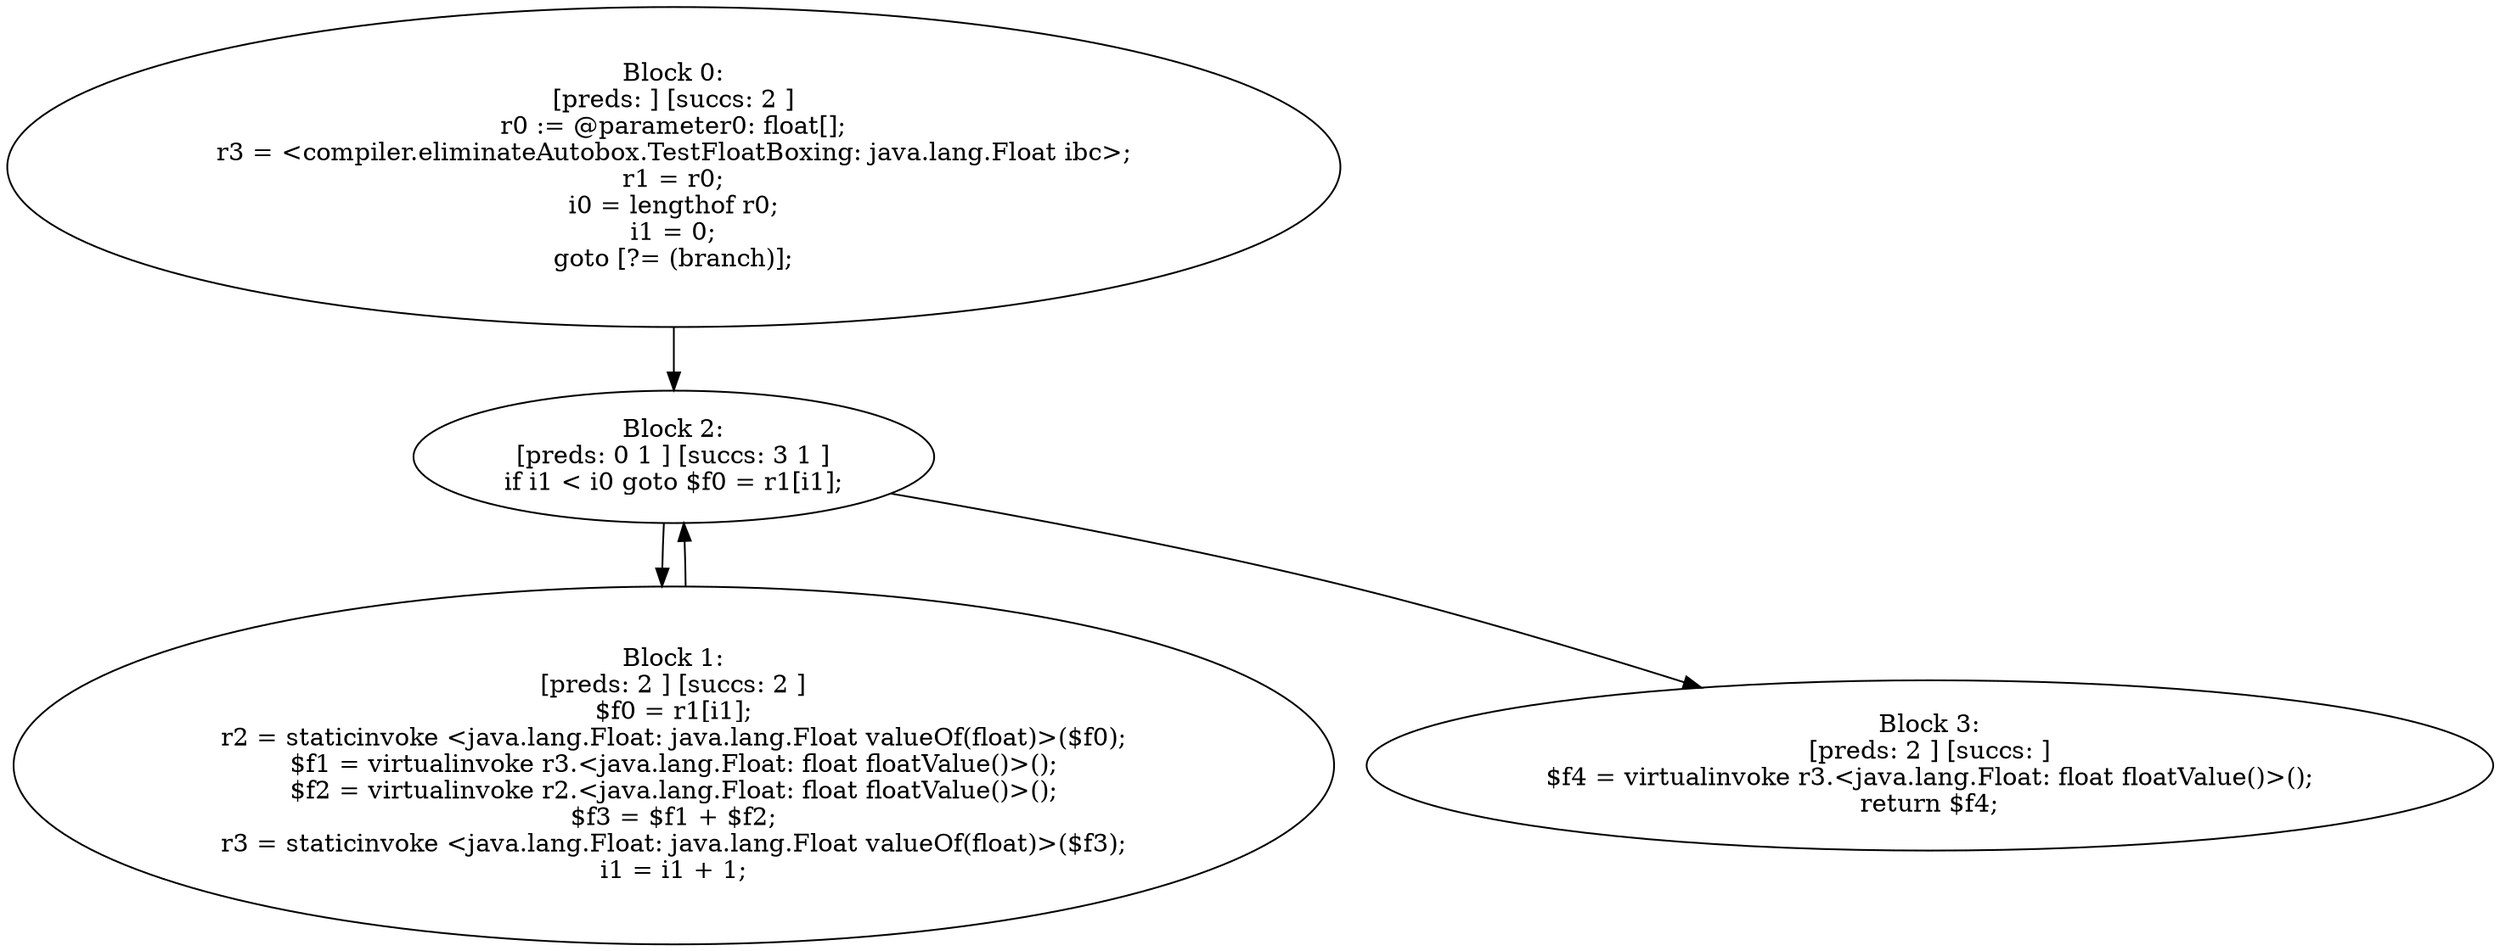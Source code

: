 digraph "unitGraph" {
    "Block 0:
[preds: ] [succs: 2 ]
r0 := @parameter0: float[];
r3 = <compiler.eliminateAutobox.TestFloatBoxing: java.lang.Float ibc>;
r1 = r0;
i0 = lengthof r0;
i1 = 0;
goto [?= (branch)];
"
    "Block 1:
[preds: 2 ] [succs: 2 ]
$f0 = r1[i1];
r2 = staticinvoke <java.lang.Float: java.lang.Float valueOf(float)>($f0);
$f1 = virtualinvoke r3.<java.lang.Float: float floatValue()>();
$f2 = virtualinvoke r2.<java.lang.Float: float floatValue()>();
$f3 = $f1 + $f2;
r3 = staticinvoke <java.lang.Float: java.lang.Float valueOf(float)>($f3);
i1 = i1 + 1;
"
    "Block 2:
[preds: 0 1 ] [succs: 3 1 ]
if i1 < i0 goto $f0 = r1[i1];
"
    "Block 3:
[preds: 2 ] [succs: ]
$f4 = virtualinvoke r3.<java.lang.Float: float floatValue()>();
return $f4;
"
    "Block 0:
[preds: ] [succs: 2 ]
r0 := @parameter0: float[];
r3 = <compiler.eliminateAutobox.TestFloatBoxing: java.lang.Float ibc>;
r1 = r0;
i0 = lengthof r0;
i1 = 0;
goto [?= (branch)];
"->"Block 2:
[preds: 0 1 ] [succs: 3 1 ]
if i1 < i0 goto $f0 = r1[i1];
";
    "Block 1:
[preds: 2 ] [succs: 2 ]
$f0 = r1[i1];
r2 = staticinvoke <java.lang.Float: java.lang.Float valueOf(float)>($f0);
$f1 = virtualinvoke r3.<java.lang.Float: float floatValue()>();
$f2 = virtualinvoke r2.<java.lang.Float: float floatValue()>();
$f3 = $f1 + $f2;
r3 = staticinvoke <java.lang.Float: java.lang.Float valueOf(float)>($f3);
i1 = i1 + 1;
"->"Block 2:
[preds: 0 1 ] [succs: 3 1 ]
if i1 < i0 goto $f0 = r1[i1];
";
    "Block 2:
[preds: 0 1 ] [succs: 3 1 ]
if i1 < i0 goto $f0 = r1[i1];
"->"Block 3:
[preds: 2 ] [succs: ]
$f4 = virtualinvoke r3.<java.lang.Float: float floatValue()>();
return $f4;
";
    "Block 2:
[preds: 0 1 ] [succs: 3 1 ]
if i1 < i0 goto $f0 = r1[i1];
"->"Block 1:
[preds: 2 ] [succs: 2 ]
$f0 = r1[i1];
r2 = staticinvoke <java.lang.Float: java.lang.Float valueOf(float)>($f0);
$f1 = virtualinvoke r3.<java.lang.Float: float floatValue()>();
$f2 = virtualinvoke r2.<java.lang.Float: float floatValue()>();
$f3 = $f1 + $f2;
r3 = staticinvoke <java.lang.Float: java.lang.Float valueOf(float)>($f3);
i1 = i1 + 1;
";
}
